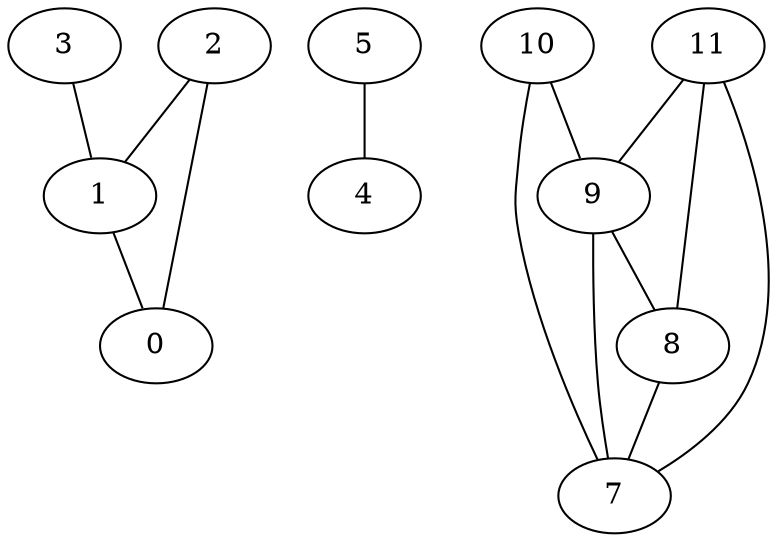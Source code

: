 graph G { 
   1--0  
   2--0  
   2--1  
   3--1  
   5--4  
   8--7  
   9--7  
   9--8  
   10--7  
   10--9  
   11--7  
   11--8  
   11--9  
}